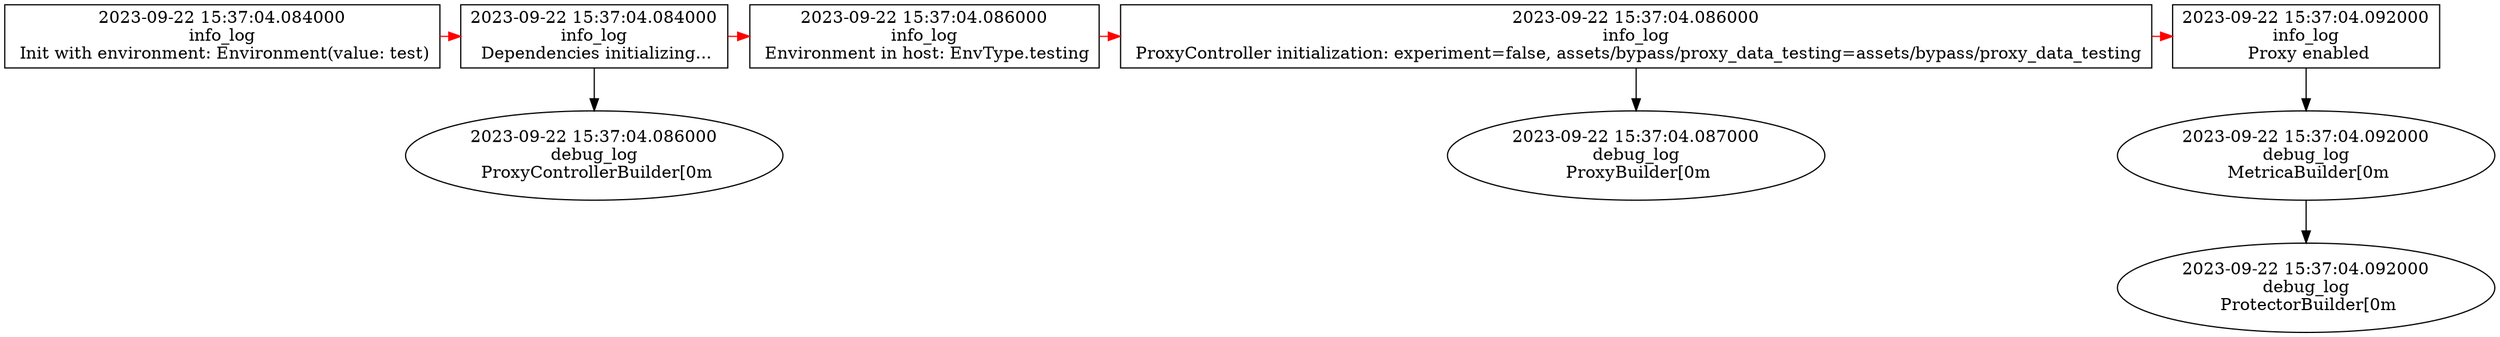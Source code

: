 // A Logs Graph
digraph {
	rankdir=TB
	{
		node1 [label="2023-09-22 15:37:04.084000
info_log
 Init with environment: Environment(value: test)" shape=rectangle]
	}
	node1 -> node2 [color=red constraint=false]
	{
		node2 [label="2023-09-22 15:37:04.084000
info_log
 Dependencies initializing..." shape=rectangle]
		node3 [label="2023-09-22 15:37:04.086000
debug_log
 ProxyControllerBuilder[0m"]
		node2 -> node3
	}
	node2 -> node4 [color=red constraint=false]
	{
		node4 [label="2023-09-22 15:37:04.086000
info_log
 Environment in host: EnvType.testing" shape=rectangle]
	}
	node4 -> node5 [color=red constraint=false]
	{
		node5 [label="2023-09-22 15:37:04.086000
info_log
 ProxyController initialization: experiment=false, assets/bypass/proxy_data_testing=assets/bypass/proxy_data_testing" shape=rectangle]
		node6 [label="2023-09-22 15:37:04.087000
debug_log
 ProxyBuilder[0m"]
		node5 -> node6
	}
	node5 -> node7 [color=red constraint=false]
	{
		node7 [label="2023-09-22 15:37:04.092000
info_log
 Proxy enabled" shape=rectangle]
		node8 [label="2023-09-22 15:37:04.092000
debug_log
 MetricaBuilder[0m"]
		node7 -> node8
		node9 [label="2023-09-22 15:37:04.092000
debug_log
 ProtectorBuilder[0m"]
		node8 -> node9
	}
}
